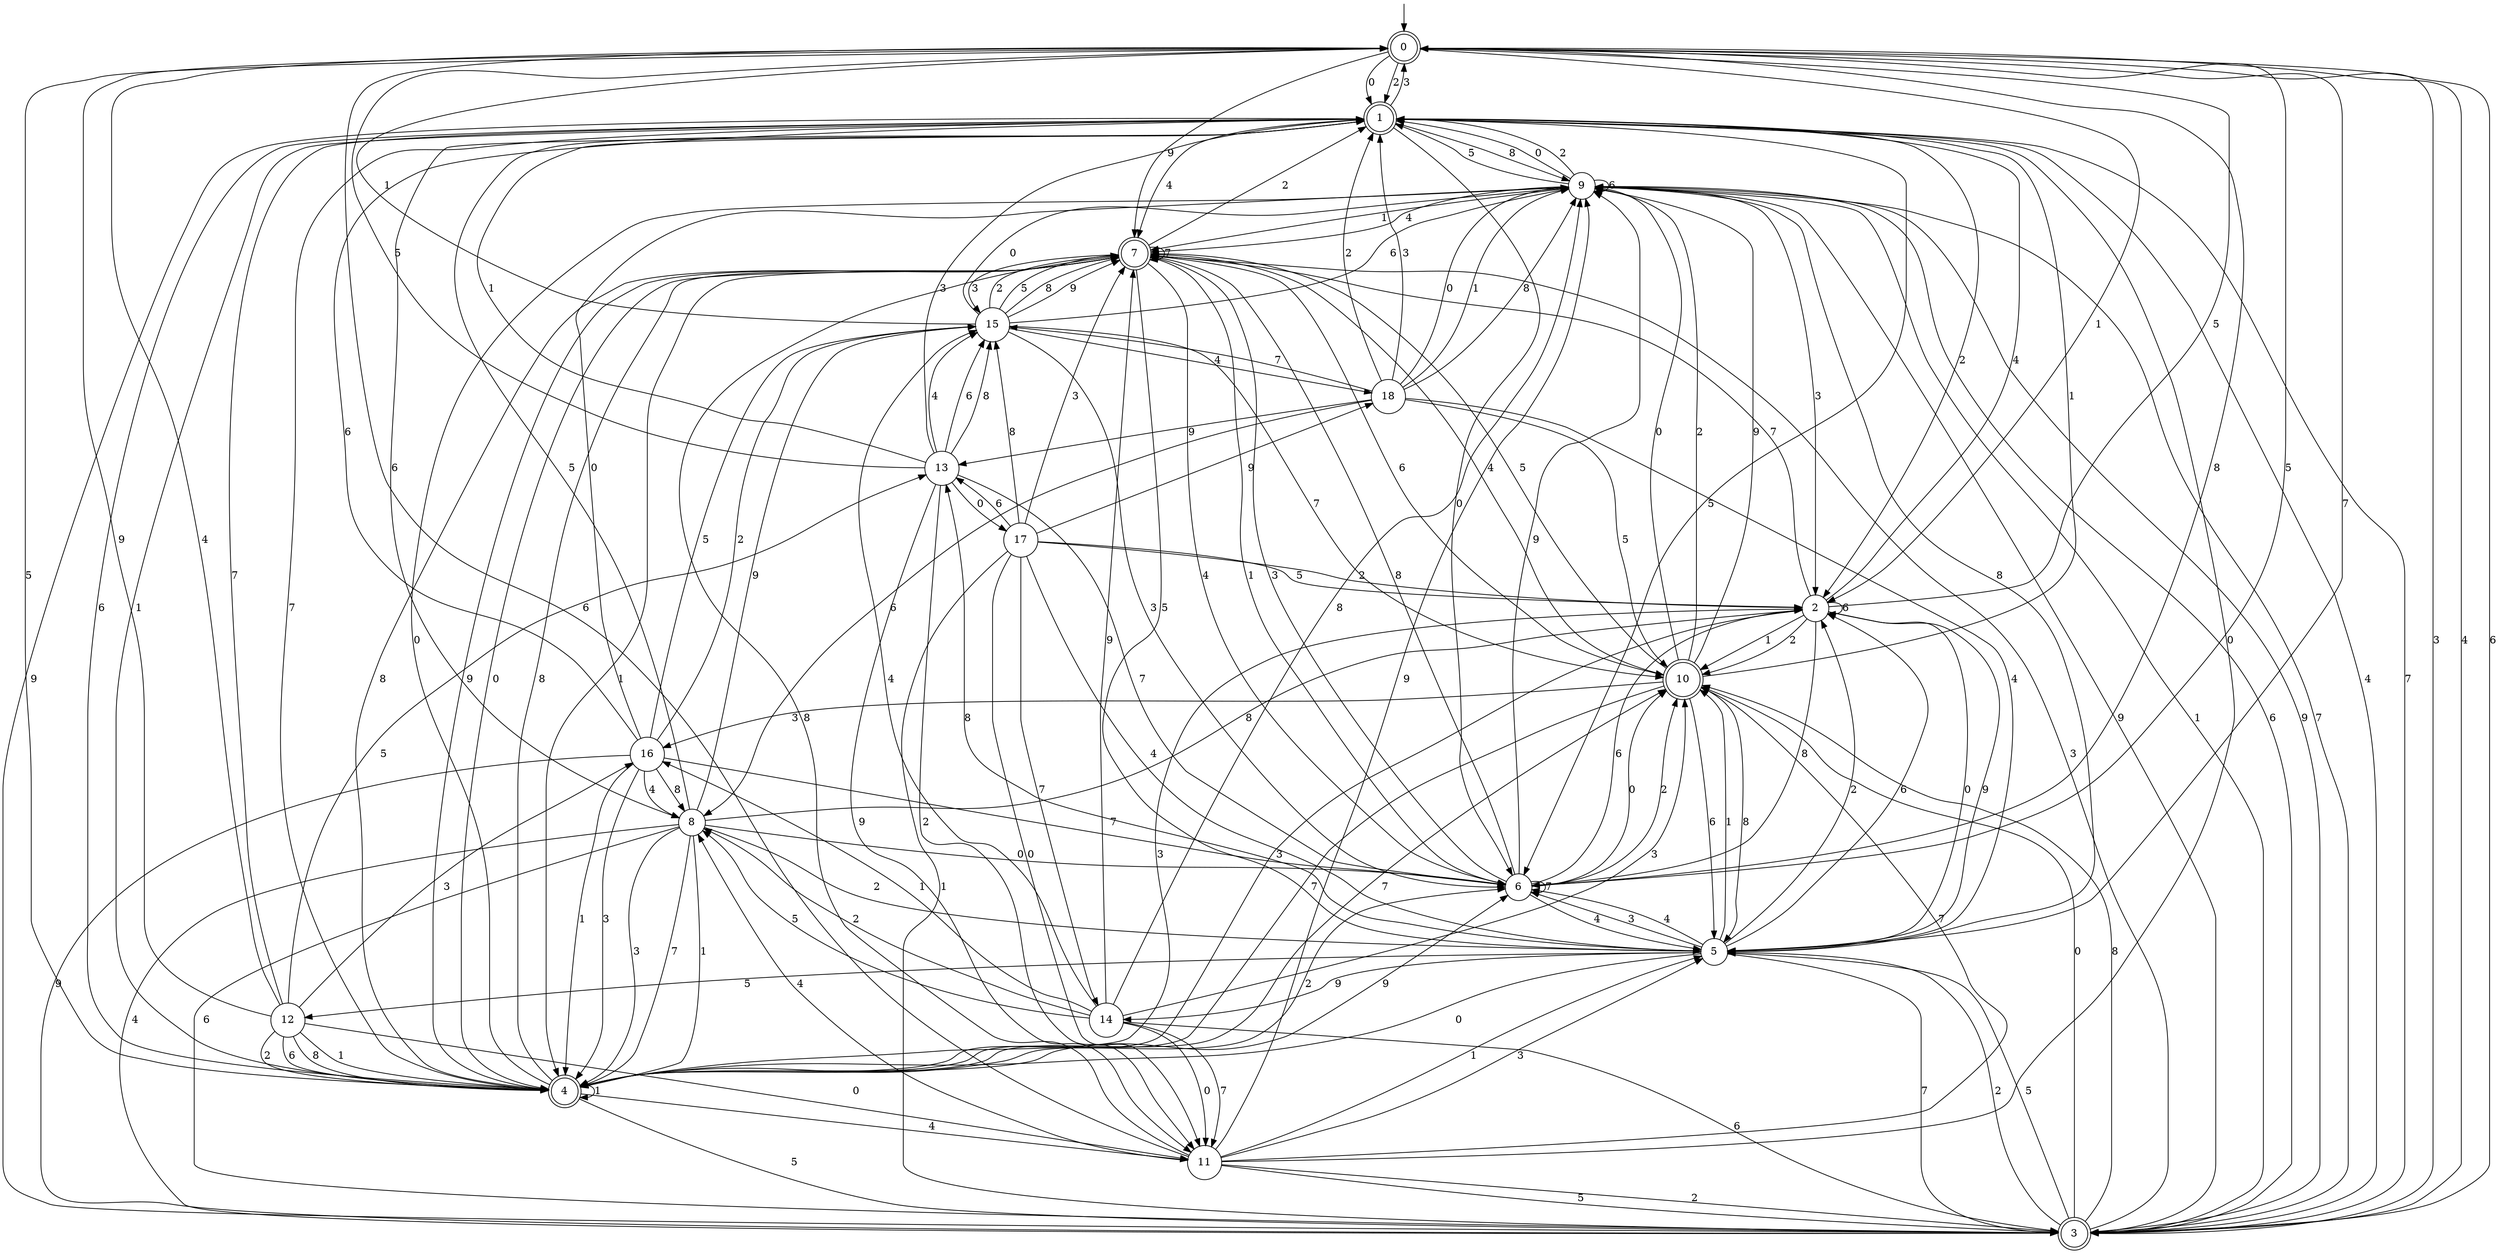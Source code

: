 digraph g {

	s0 [shape="doublecircle" label="0"];
	s1 [shape="doublecircle" label="1"];
	s2 [shape="circle" label="2"];
	s3 [shape="doublecircle" label="3"];
	s4 [shape="doublecircle" label="4"];
	s5 [shape="circle" label="5"];
	s6 [shape="circle" label="6"];
	s7 [shape="doublecircle" label="7"];
	s8 [shape="circle" label="8"];
	s9 [shape="circle" label="9"];
	s10 [shape="doublecircle" label="10"];
	s11 [shape="circle" label="11"];
	s12 [shape="circle" label="12"];
	s13 [shape="circle" label="13"];
	s14 [shape="circle" label="14"];
	s15 [shape="circle" label="15"];
	s16 [shape="circle" label="16"];
	s17 [shape="circle" label="17"];
	s18 [shape="circle" label="18"];
	s0 -> s1 [label="0"];
	s0 -> s2 [label="1"];
	s0 -> s1 [label="2"];
	s0 -> s3 [label="3"];
	s0 -> s3 [label="4"];
	s0 -> s4 [label="5"];
	s0 -> s3 [label="6"];
	s0 -> s5 [label="7"];
	s0 -> s6 [label="8"];
	s0 -> s7 [label="9"];
	s1 -> s6 [label="0"];
	s1 -> s4 [label="1"];
	s1 -> s2 [label="2"];
	s1 -> s0 [label="3"];
	s1 -> s7 [label="4"];
	s1 -> s6 [label="5"];
	s1 -> s8 [label="6"];
	s1 -> s4 [label="7"];
	s1 -> s9 [label="8"];
	s1 -> s3 [label="9"];
	s2 -> s5 [label="0"];
	s2 -> s10 [label="1"];
	s2 -> s10 [label="2"];
	s2 -> s4 [label="3"];
	s2 -> s1 [label="4"];
	s2 -> s0 [label="5"];
	s2 -> s2 [label="6"];
	s2 -> s7 [label="7"];
	s2 -> s6 [label="8"];
	s2 -> s5 [label="9"];
	s3 -> s10 [label="0"];
	s3 -> s9 [label="1"];
	s3 -> s5 [label="2"];
	s3 -> s7 [label="3"];
	s3 -> s1 [label="4"];
	s3 -> s5 [label="5"];
	s3 -> s9 [label="6"];
	s3 -> s1 [label="7"];
	s3 -> s10 [label="8"];
	s3 -> s9 [label="9"];
	s4 -> s9 [label="0"];
	s4 -> s4 [label="1"];
	s4 -> s6 [label="2"];
	s4 -> s2 [label="3"];
	s4 -> s11 [label="4"];
	s4 -> s3 [label="5"];
	s4 -> s1 [label="6"];
	s4 -> s10 [label="7"];
	s4 -> s7 [label="8"];
	s4 -> s6 [label="9"];
	s5 -> s4 [label="0"];
	s5 -> s10 [label="1"];
	s5 -> s2 [label="2"];
	s5 -> s6 [label="3"];
	s5 -> s6 [label="4"];
	s5 -> s12 [label="5"];
	s5 -> s2 [label="6"];
	s5 -> s3 [label="7"];
	s5 -> s13 [label="8"];
	s5 -> s14 [label="9"];
	s6 -> s10 [label="0"];
	s6 -> s7 [label="1"];
	s6 -> s10 [label="2"];
	s6 -> s7 [label="3"];
	s6 -> s5 [label="4"];
	s6 -> s0 [label="5"];
	s6 -> s2 [label="6"];
	s6 -> s6 [label="7"];
	s6 -> s7 [label="8"];
	s6 -> s9 [label="9"];
	s7 -> s4 [label="0"];
	s7 -> s4 [label="1"];
	s7 -> s1 [label="2"];
	s7 -> s15 [label="3"];
	s7 -> s6 [label="4"];
	s7 -> s5 [label="5"];
	s7 -> s10 [label="6"];
	s7 -> s7 [label="7"];
	s7 -> s4 [label="8"];
	s7 -> s4 [label="9"];
	s8 -> s6 [label="0"];
	s8 -> s4 [label="1"];
	s8 -> s5 [label="2"];
	s8 -> s4 [label="3"];
	s8 -> s3 [label="4"];
	s8 -> s1 [label="5"];
	s8 -> s3 [label="6"];
	s8 -> s4 [label="7"];
	s8 -> s2 [label="8"];
	s8 -> s15 [label="9"];
	s9 -> s1 [label="0"];
	s9 -> s7 [label="1"];
	s9 -> s1 [label="2"];
	s9 -> s2 [label="3"];
	s9 -> s7 [label="4"];
	s9 -> s1 [label="5"];
	s9 -> s9 [label="6"];
	s9 -> s3 [label="7"];
	s9 -> s5 [label="8"];
	s9 -> s3 [label="9"];
	s10 -> s9 [label="0"];
	s10 -> s1 [label="1"];
	s10 -> s9 [label="2"];
	s10 -> s16 [label="3"];
	s10 -> s7 [label="4"];
	s10 -> s7 [label="5"];
	s10 -> s5 [label="6"];
	s10 -> s4 [label="7"];
	s10 -> s5 [label="8"];
	s10 -> s9 [label="9"];
	s11 -> s1 [label="0"];
	s11 -> s5 [label="1"];
	s11 -> s3 [label="2"];
	s11 -> s5 [label="3"];
	s11 -> s8 [label="4"];
	s11 -> s3 [label="5"];
	s11 -> s0 [label="6"];
	s11 -> s10 [label="7"];
	s11 -> s7 [label="8"];
	s11 -> s9 [label="9"];
	s12 -> s11 [label="0"];
	s12 -> s4 [label="1"];
	s12 -> s4 [label="2"];
	s12 -> s16 [label="3"];
	s12 -> s0 [label="4"];
	s12 -> s13 [label="5"];
	s12 -> s4 [label="6"];
	s12 -> s1 [label="7"];
	s12 -> s4 [label="8"];
	s12 -> s0 [label="9"];
	s13 -> s17 [label="0"];
	s13 -> s1 [label="1"];
	s13 -> s11 [label="2"];
	s13 -> s1 [label="3"];
	s13 -> s15 [label="4"];
	s13 -> s0 [label="5"];
	s13 -> s15 [label="6"];
	s13 -> s6 [label="7"];
	s13 -> s15 [label="8"];
	s13 -> s11 [label="9"];
	s14 -> s11 [label="0"];
	s14 -> s16 [label="1"];
	s14 -> s8 [label="2"];
	s14 -> s10 [label="3"];
	s14 -> s15 [label="4"];
	s14 -> s8 [label="5"];
	s14 -> s3 [label="6"];
	s14 -> s11 [label="7"];
	s14 -> s9 [label="8"];
	s14 -> s7 [label="9"];
	s15 -> s9 [label="0"];
	s15 -> s0 [label="1"];
	s15 -> s7 [label="2"];
	s15 -> s6 [label="3"];
	s15 -> s18 [label="4"];
	s15 -> s7 [label="5"];
	s15 -> s9 [label="6"];
	s15 -> s10 [label="7"];
	s15 -> s7 [label="8"];
	s15 -> s7 [label="9"];
	s16 -> s9 [label="0"];
	s16 -> s4 [label="1"];
	s16 -> s15 [label="2"];
	s16 -> s4 [label="3"];
	s16 -> s8 [label="4"];
	s16 -> s15 [label="5"];
	s16 -> s1 [label="6"];
	s16 -> s6 [label="7"];
	s16 -> s8 [label="8"];
	s16 -> s3 [label="9"];
	s17 -> s11 [label="0"];
	s17 -> s3 [label="1"];
	s17 -> s2 [label="2"];
	s17 -> s7 [label="3"];
	s17 -> s5 [label="4"];
	s17 -> s2 [label="5"];
	s17 -> s13 [label="6"];
	s17 -> s14 [label="7"];
	s17 -> s15 [label="8"];
	s17 -> s18 [label="9"];
	s18 -> s9 [label="0"];
	s18 -> s9 [label="1"];
	s18 -> s1 [label="2"];
	s18 -> s1 [label="3"];
	s18 -> s5 [label="4"];
	s18 -> s10 [label="5"];
	s18 -> s8 [label="6"];
	s18 -> s15 [label="7"];
	s18 -> s9 [label="8"];
	s18 -> s13 [label="9"];

__start0 [label="" shape="none" width="0" height="0"];
__start0 -> s0;

}

